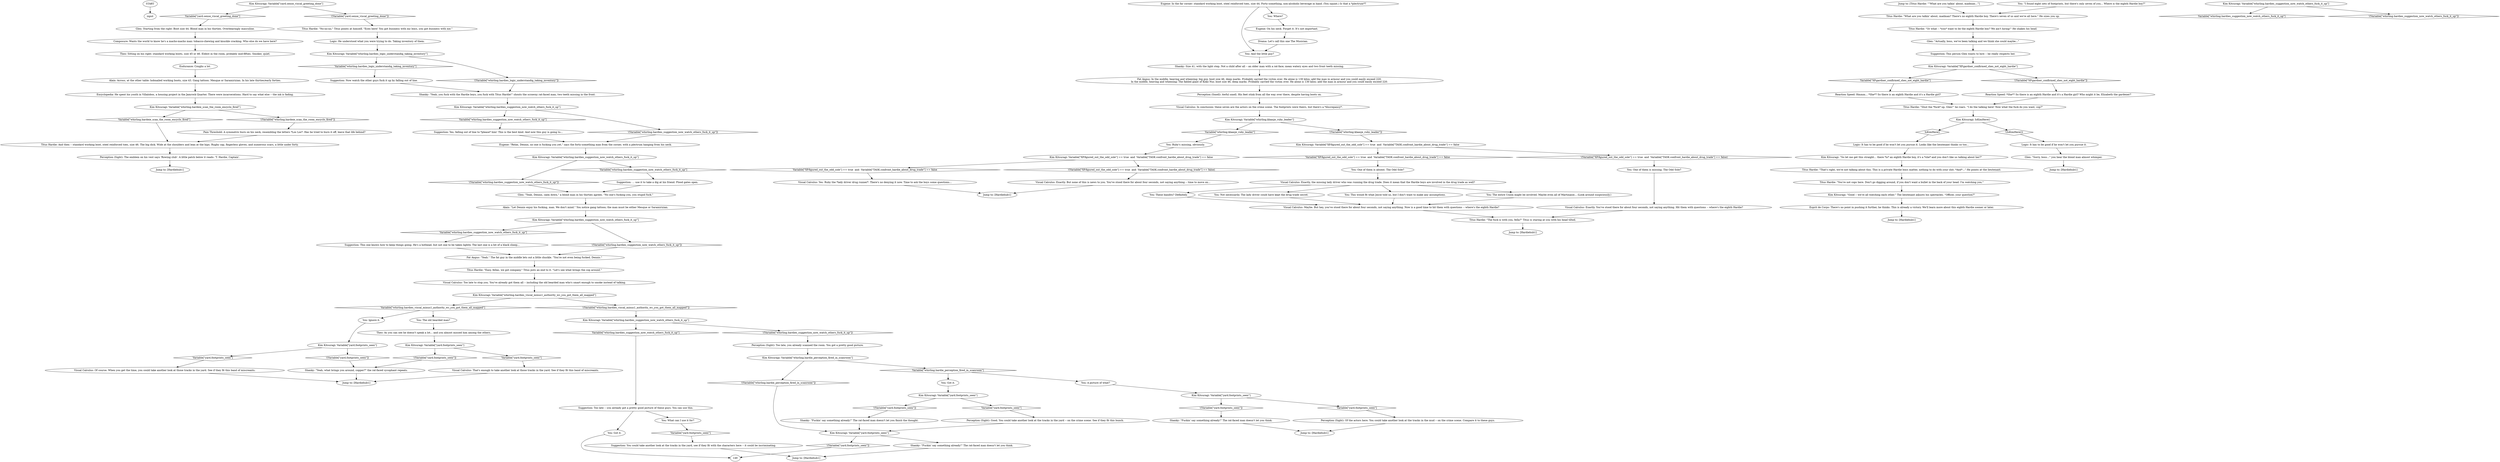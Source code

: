 # WHIRLING F1 / HARDIE SCAN THE ROOM
# * Tracks viscal in the hanged man's sequence allows you to connect these guys to the tracks on the crime scene.
# ==================================================
digraph G {
	  0 [label="START"];
	  1 [label="input"];
	  2 [label="Titus Hardie: \"Easy, fellas, we got company,\" Titus puts an end to it. \"Let's see what brings the cop around.\""];
	  3 [label="Theo: As you can see he doesn't speak a lot... and you almost missed him among the others."];
	  4 [label="You: These bandits? Definitely."];
	  5 [label="Titus Hardie: \"What are you talkin' about, madman? There's no eighth Hardie boy. There's seven of us and we're all here.\" He sizes you up."];
	  6 [label="Titus Hardie: \"Shut the *fuck* up, Glen!\" he roars. \"I do the talking here! Now what the fuck do you want, cop?\""];
	  7 [label="Jump to: [Hardiehub1]"];
	  8 [label="You: One of them is missing. The Odd Sole?"];
	  9 [label="Kim Kitsuragi: Variable[\"whirling.hardies_viscal_minus1_authority_wc_you_got_them_all_mapped\"]"];
	  10 [label="Variable[\"whirling.hardies_viscal_minus1_authority_wc_you_got_them_all_mapped\"]", shape=diamond];
	  11 [label="!(Variable[\"whirling.hardies_viscal_minus1_authority_wc_you_got_them_all_mapped\"])", shape=diamond];
	  12 [label="Kim Kitsuragi: Variable[\"yard.footprints_seen\"]"];
	  13 [label="Variable[\"yard.footprints_seen\"]", shape=diamond];
	  14 [label="!(Variable[\"yard.footprints_seen\"])", shape=diamond];
	  15 [label="Perception (Sight): Of the actors here. You could take another look at the tracks in the mud -- on the crime scene. Compare it to these guys."];
	  16 [label="Kim Kitsuragi: Variable[\"whirling.hardies_suggestion_now_watch_others_fuck_it_up\"]"];
	  17 [label="Variable[\"whirling.hardies_suggestion_now_watch_others_fuck_it_up\"]", shape=diamond];
	  18 [label="!(Variable[\"whirling.hardies_suggestion_now_watch_others_fuck_it_up\"])", shape=diamond];
	  19 [label="Kim Kitsuragi: Variable[\"whirling.klaasje_ruby_leader\"]"];
	  20 [label="Variable[\"whirling.klaasje_ruby_leader\"]", shape=diamond];
	  21 [label="!(Variable[\"whirling.klaasje_ruby_leader\"])", shape=diamond];
	  22 [label="Visual Calculus: Yes. Ruby the *lady driver drug runner*. There's no denying it now. Time to ask the boys some questions..."];
	  23 [label="Theo: Sitting on his right: standard working boots, size 45 or 46. Eldest in the room, probably mid-fifties. Smoker, quiet."];
	  24 [label="Suggestion: ... use it to take a dig at his friend. Flood gates open."];
	  25 [label="Kim Kitsuragi: Variable[\"whirling.hardies_suggestion_now_watch_others_fuck_it_up\"]"];
	  26 [label="Variable[\"whirling.hardies_suggestion_now_watch_others_fuck_it_up\"]", shape=diamond];
	  27 [label="!(Variable[\"whirling.hardies_suggestion_now_watch_others_fuck_it_up\"])", shape=diamond];
	  28 [label="Fat Angus: \"Yeah.\" The fat guy in the middle lets out a little chuckle. \"You're not even being fucked, Dennis.\""];
	  29 [label="Eugene: \"Relax, Dennis, no one is fucking you yet,\" says the forty-something man from the corner, with a plectrum hanging from his neck."];
	  30 [label="Visual Calculus: Too late to stop you. You've already got them all -- including the old bearded man who's smart enough to smoke instead of talking."];
	  31 [label="Suggestion: Too late -- you already got a pretty good picture of these guys. You can use this."];
	  32 [label="You: A picture of what?"];
	  33 [label="Jump to: [Titus Hardie: \"\"What are you talkin' about, madman...\"]"];
	  34 [label="Logic: It has to be good if he won't let you pursue it. Looks like the lieutenant thinks so too..."];
	  35 [label="Alain: Across, at the other table: hobnailed working boots, size 43. Gang tattoos. Mesque or Saramirizian. In his late thirties/early forties."];
	  36 [label="Titus Hardie: \"No-no-no,\" Titus points at himself, \"Eyes here! You got business with my boys, you got business with me.\""];
	  37 [label="Kim Kitsuragi: \"So let me get this straight... there *is* an eighth Hardie boy, it's a *she* and you don't like us talking about her?\""];
	  38 [label="Jump to: [Hardiehub1]"];
	  39 [label="You: Ruby's missing, obviously."];
	  40 [label="Kim Kitsuragi: Variable[\"whirling.hardies_logic_understandig_taking_inventory\"]"];
	  41 [label="Variable[\"whirling.hardies_logic_understandig_taking_inventory\"]", shape=diamond];
	  42 [label="!(Variable[\"whirling.hardies_logic_understandig_taking_inventory\"])", shape=diamond];
	  43 [label="Kim Kitsuragi: Variable[\"yard.footprints_seen\"]"];
	  44 [label="Variable[\"yard.footprints_seen\"]", shape=diamond];
	  45 [label="!(Variable[\"yard.footprints_seen\"])", shape=diamond];
	  46 [label="Glen: \"Yeah, Dennis, calm down,\" a blond man in his thirties agrees. \"No one's fucking you, you stupid fuck.\""];
	  47 [label="Visual Calculus: Exactly. You've stood there for about four seconds, not saying anything. Hit them with questions -- where's the eighth Hardie?"];
	  48 [label="Jump to: [Hardiehub1]"];
	  49 [label="You: Got it."];
	  50 [label="Kim Kitsuragi: Variable[\"XP.figured_out_the_odd_sole\"] == true  and  Variable[\"TASK.confront_hardie_about_drug_trade\"] == false"];
	  51 [label="Variable[\"XP.figured_out_the_odd_sole\"] == true  and  Variable[\"TASK.confront_hardie_about_drug_trade\"] == false", shape=diamond];
	  52 [label="!(Variable[\"XP.figured_out_the_odd_sole\"] == true  and  Variable[\"TASK.confront_hardie_about_drug_trade\"] == false)", shape=diamond];
	  53 [label="Fat Angus: In the middle, heaving and wheezing: big guy, boot size 46, deep marks. Probably carried the victim over. He alone is 130 kilos; add the man in armour and you could easily exceed 220.\nIn the middle, heaving and wheezing: The fabled giant of Koko Nur, boot size 46, deep marks. Probably carried the victim over. He alone is 130 kilos; add the man in armour and you could easily exceed 220.
"];
	  54 [label="Titus Hardie: \"The fuck is with you, fella?\" Titus is staring at you with his head tilted."];
	  55 [label="Suggestion: Now watch the other guys fuck it up by falling out of line."];
	  56 [label="Visual Calculus: Of course. When you get the time, you could take another look at those tracks in the yard. See if they fit this band of miscreants."];
	  57 [label="Suggestion: You could take another look at the tracks in the yard, see if they fit with the characters here -- it could be incriminating."];
	  58 [label="You: Not necessarily. The lady driver could have kept the drug trade secret."];
	  59 [label="Titus Hardie: \"Or what -- *you* want to be the eighth Hardie boy? We ain't hiring!\" He shakes his head."];
	  60 [label="Glen: Starting from the right: Boot size 44. Blond man in his thirties. Overbearingly masculine."];
	  61 [label="Endurance: Coughs a lot."];
	  62 [label="You: And the little guy?"];
	  63 [label="Shanky: \"Yeah, you fuck with the Hardie boys, you fuck with Titus Hardie!\" shouts the scrawny rat-faced man, two teeth missing in the front."];
	  64 [label="You: The old bearded man?"];
	  65 [label="Kim Kitsuragi: Variable[\"whirling.hardies_suggestion_now_watch_others_fuck_it_up\"]"];
	  66 [label="Variable[\"whirling.hardies_suggestion_now_watch_others_fuck_it_up\"]", shape=diamond];
	  67 [label="!(Variable[\"whirling.hardies_suggestion_now_watch_others_fuck_it_up\"])", shape=diamond];
	  68 [label="Suggestion: This one knows how to keep things going. He's a hothead, but not one to be taken lightly. The last one is a bit of a black sheep..."];
	  69 [label="Glen: \"Sorry, boss...\" you hear the blond man almost whimper."];
	  70 [label="Pain Threshold: A symmetric burn on his neck, resembling the letters *Los Los*. Has he tried to burn it off, leave that life behind?"];
	  71 [label="Kim Kitsuragi: Variable[\"whirling.hardie_perception_fired_in_scanroom\"]"];
	  72 [label="Variable[\"whirling.hardie_perception_fired_in_scanroom\"]", shape=diamond];
	  73 [label="!(Variable[\"whirling.hardie_perception_fired_in_scanroom\"])", shape=diamond];
	  74 [label="Logic: He understood what you were trying to do. Taking inventory of them."];
	  75 [label="You: Ignore it."];
	  76 [label="Jump to: [Hardiehub1]"];
	  77 [label="You: Where?"];
	  78 [label="Jump to: [Hardiehub1]"];
	  79 [label="Kim Kitsuragi: \"Good -- we're all watching each other.\" The lieutenant adjusts his spectacles. \"Officer, your question?\""];
	  80 [label="Perception (Sight): Too late, you already scanned the room. You got a pretty good picture."];
	  81 [label="Encyclopedia: He spent his youth in Villalobos, a housing project in the Jamrock Quarter. There were incarcerations. Hard to say what else -- the ink is fading."];
	  82 [label="Drama: Let's call this one The Musician."];
	  83 [label="Shanky: \"Yeah, what brings you around, copper?\" the rat-faced sycophant repeats."];
	  84 [label="Perception (Sight): Good. You could take another look at the tracks in the yard -- on the crime scene. See if they fit this bunch."];
	  85 [label="You: This would fit what Joyce told us, but I don't want to make any assumptions."];
	  86 [label="Visual Calculus: Maybe. But hey, you've stood there for about four seconds, not saying anything. Now is a good time to hit them with questions -- where's the eighth Hardie?"];
	  87 [label="Titus Hardie: \"You're not cops here. Don't go digging around, if you don't want a bullet in the back of your head. I'm watching you.\""];
	  88 [label="Visual Calculus: Exactly. But none of this is news to you. You've stood there for about four seconds, not saying anything -- time to move on..."];
	  89 [label="Visual Calculus: In conclusion: these seven are the actors on the crime scene. The footprints were theirs, but there's a *discrepancy*."];
	  90 [label="Suggestion: Yes, falling out of line to *please* him! This is the best kind. And now this guy is going to..."];
	  91 [label="You: Got it."];
	  92 [label="Suggestion: This person Glen wants to hire -- he really respects her."];
	  93 [label="Perception (Smell): Awful smell. His feet stink from all the way over there, despite having boots on."];
	  94 [label="Perception (Sight): The emblem on his vest says 'Rowing club'. A little patch below it reads: 'T. Hardie, Captain'."];
	  95 [label="Shanky: \"Fuckin' say something already!\" The rat-faced man doesn't let you think."];
	  96 [label="Kim Kitsuragi: Variable[\"yard.sense_viscal_greeting_done\"]"];
	  97 [label="Variable[\"yard.sense_viscal_greeting_done\"]", shape=diamond];
	  98 [label="!(Variable[\"yard.sense_viscal_greeting_done\"])", shape=diamond];
	  99 [label="Kim Kitsuragi: Variable[\"yard.footprints_seen\"]"];
	  100 [label="Variable[\"yard.footprints_seen\"]", shape=diamond];
	  101 [label="!(Variable[\"yard.footprints_seen\"])", shape=diamond];
	  102 [label="Kim Kitsuragi: Variable[\"yard.footprints_seen\"]"];
	  103 [label="Variable[\"yard.footprints_seen\"]", shape=diamond];
	  104 [label="!(Variable[\"yard.footprints_seen\"])", shape=diamond];
	  105 [label="You: \"I found eight sets of footprints, but there's only seven of you... Where is the eighth Hardie boy?\""];
	  106 [label="Reaction Speed: Hmmm... *She*? So there is an eighth Hardie and it's a Hardie girl?"];
	  107 [label="Kim Kitsuragi: IsKimHere()"];
	  108 [label="IsKimHere()", shape=diamond];
	  109 [label="!(IsKimHere())", shape=diamond];
	  110 [label="Titus Hardie: \"That's right, we're not talking about this. This is a private Hardie boys matter, nothing to do with your shit. *And*...\" He points at the lieutenant."];
	  111 [label="Kim Kitsuragi: Variable[\"whirling.hardies_suggestion_now_watch_others_fuck_it_up\"]"];
	  112 [label="Variable[\"whirling.hardies_suggestion_now_watch_others_fuck_it_up\"]", shape=diamond];
	  113 [label="!(Variable[\"whirling.hardies_suggestion_now_watch_others_fuck_it_up\"])", shape=diamond];
	  114 [label="Kim Kitsuragi: Variable[\"whirling.hardies_suggestion_now_watch_others_fuck_it_up\"]"];
	  115 [label="Variable[\"whirling.hardies_suggestion_now_watch_others_fuck_it_up\"]", shape=diamond];
	  116 [label="!(Variable[\"whirling.hardies_suggestion_now_watch_others_fuck_it_up\"])", shape=diamond];
	  117 [label="Shanky: \"Fuckin' say something already!\" The rat-faced man doesn't let you finish the thought."];
	  118 [label="Kim Kitsuragi: Variable[\"XP.figured_out_the_odd_sole\"] == true  and  Variable[\"TASK.confront_hardie_about_drug_trade\"] == false"];
	  119 [label="Variable[\"XP.figured_out_the_odd_sole\"] == true  and  Variable[\"TASK.confront_hardie_about_drug_trade\"] == false", shape=diamond];
	  120 [label="!(Variable[\"XP.figured_out_the_odd_sole\"] == true  and  Variable[\"TASK.confront_hardie_about_drug_trade\"] == false)", shape=diamond];
	  121 [label="You: The entire Union might be involved. Maybe even all of Martinaise... (Look around suspiciously.)"];
	  122 [label="Alain: \"Let Dennis enjoy his fucking, man. We don't mind.\" You notice gang tattoos; the man must be either Mesque or Saramirizian."];
	  123 [label="Glen: \"Actually, boss, we've been talking and we think she could maybe...\""];
	  124 [label="Reaction Speed: *She*? So there is an eighth Hardie and it's a Hardie girl? Who might it be, Elizabeth the gardener?"];
	  125 [label="Esprit de Corps: There's no point in pushing it further, he thinks. This is already a victory. We'll learn more about this eighth Hardie sooner or later."];
	  126 [label="Titus Hardie: And then -- standard working boot, steel reinforced toes, size 46. The big dick. Wide at the shoulders and lean at the hips. Rugby cap, fingerless gloves, and numerous scars, a little under forty."];
	  127 [label="Shanky: Size 41, with the light step. Not a child after all -- an older man with a rat-face; mean watery eyes and two front teeth missing."];
	  128 [label="Composure: Wants the world to know he's a macho-macho man: tobacco-chewing and knuckle cracking. Who else do we have here?"];
	  129 [label="Kim Kitsuragi: Variable[\"whirling.hardeie_scan_the_room_encyclo_fired\"]"];
	  130 [label="Variable[\"whirling.hardeie_scan_the_room_encyclo_fired\"]", shape=diamond];
	  131 [label="!(Variable[\"whirling.hardeie_scan_the_room_encyclo_fired\"])", shape=diamond];
	  132 [label="You: What can I use it for?"];
	  133 [label="Visual Calculus: Exactly, the missing lady driver who was running the drug trade. Does it mean that the Hardie boys are involved in the drug trade as well?"];
	  134 [label="Logic: It has to be good if he won't let you pursue it."];
	  135 [label="Jump to: [Hardiehub1]"];
	  136 [label="Eugene: On his neck. Forget it. It's not important."];
	  137 [label="Visual Calculus: That's enough to take another look at those tracks in the yard. See if they fit this band of miscreants."];
	  138 [label="Jump to: [Hardiehub1]"];
	  139 [label="You: One of them is absent. The Odd Sole?"];
	  140 [label="Kim Kitsuragi: Variable[\"XP.gardner_confirmed_shes_not_eight_hardie\"]"];
	  141 [label="Variable[\"XP.gardner_confirmed_shes_not_eight_hardie\"]", shape=diamond];
	  142 [label="!(Variable[\"XP.gardner_confirmed_shes_not_eight_hardie\"])", shape=diamond];
	  143 [label="Eugene: In the far corner: standard working boot, steel reinforced toes, size 44. Forty-something, non-alcoholic beverage in hand. (You squint.) Is that a *plectrum*?"];
	  144 [label="Jump to: [Hardiehub1]"];
	  145 [label="Kim Kitsuragi: Variable[\"yard.footprints_seen\"]"];
	  146 [label="Variable[\"yard.footprints_seen\"]", shape=diamond];
	  147 [label="!(Variable[\"yard.footprints_seen\"])", shape=diamond];
	  148 [label="Shanky: \"Fuckin' say something already!\" The rat-faced man doesn't let you think."];
	  0 -> 1
	  2 -> 30
	  3 -> 43
	  4 -> 86
	  5 -> 59
	  6 -> 107
	  8 -> 47
	  9 -> 10
	  9 -> 11
	  10 -> 64
	  10 -> 75
	  11 -> 25
	  12 -> 13
	  12 -> 14
	  13 -> 56
	  14 -> 83
	  15 -> 78
	  16 -> 17
	  16 -> 18
	  19 -> 20
	  19 -> 21
	  20 -> 39
	  21 -> 118
	  22 -> 135
	  23 -> 61
	  24 -> 46
	  25 -> 26
	  25 -> 27
	  26 -> 31
	  27 -> 80
	  28 -> 2
	  29 -> 114
	  30 -> 9
	  31 -> 91
	  31 -> 132
	  32 -> 99
	  33 -> 5
	  34 -> 37
	  35 -> 81
	  36 -> 74
	  37 -> 110
	  39 -> 50
	  40 -> 41
	  40 -> 42
	  41 -> 55
	  42 -> 63
	  43 -> 44
	  43 -> 45
	  44 -> 137
	  45 -> 83
	  46 -> 122
	  47 -> 54
	  49 -> 102
	  50 -> 51
	  50 -> 52
	  51 -> 22
	  52 -> 88
	  53 -> 93
	  54 -> 138
	  55 -> 63
	  56 -> 48
	  57 -> 76
	  58 -> 86
	  59 -> 123
	  60 -> 128
	  61 -> 35
	  62 -> 127
	  63 -> 111
	  64 -> 3
	  65 -> 66
	  65 -> 67
	  66 -> 68
	  67 -> 28
	  68 -> 28
	  69 -> 7
	  70 -> 126
	  71 -> 72
	  71 -> 73
	  72 -> 32
	  72 -> 49
	  73 -> 145
	  74 -> 40
	  75 -> 12
	  77 -> 136
	  79 -> 125
	  80 -> 71
	  81 -> 129
	  82 -> 62
	  83 -> 48
	  84 -> 145
	  85 -> 86
	  86 -> 54
	  87 -> 79
	  88 -> 135
	  89 -> 19
	  90 -> 29
	  91 -> 149
	  92 -> 140
	  93 -> 89
	  94 -> 144
	  95 -> 78
	  96 -> 97
	  96 -> 98
	  97 -> 60
	  98 -> 36
	  99 -> 100
	  99 -> 101
	  100 -> 15
	  101 -> 95
	  102 -> 104
	  102 -> 103
	  103 -> 84
	  104 -> 117
	  105 -> 5
	  106 -> 6
	  107 -> 108
	  107 -> 109
	  108 -> 34
	  109 -> 134
	  110 -> 87
	  111 -> 112
	  111 -> 113
	  112 -> 90
	  113 -> 29
	  114 -> 115
	  114 -> 116
	  115 -> 24
	  116 -> 46
	  117 -> 145
	  118 -> 120
	  118 -> 119
	  119 -> 139
	  120 -> 8
	  121 -> 86
	  122 -> 65
	  123 -> 92
	  124 -> 6
	  125 -> 38
	  126 -> 94
	  127 -> 53
	  128 -> 23
	  129 -> 130
	  129 -> 131
	  130 -> 126
	  131 -> 70
	  132 -> 146
	  133 -> 121
	  133 -> 58
	  133 -> 4
	  133 -> 85
	  134 -> 69
	  136 -> 82
	  137 -> 48
	  139 -> 133
	  140 -> 141
	  140 -> 142
	  141 -> 106
	  142 -> 124
	  143 -> 77
	  143 -> 62
	  145 -> 147
	  145 -> 148
	  146 -> 57
	  147 -> 149
	  148 -> 76
}

